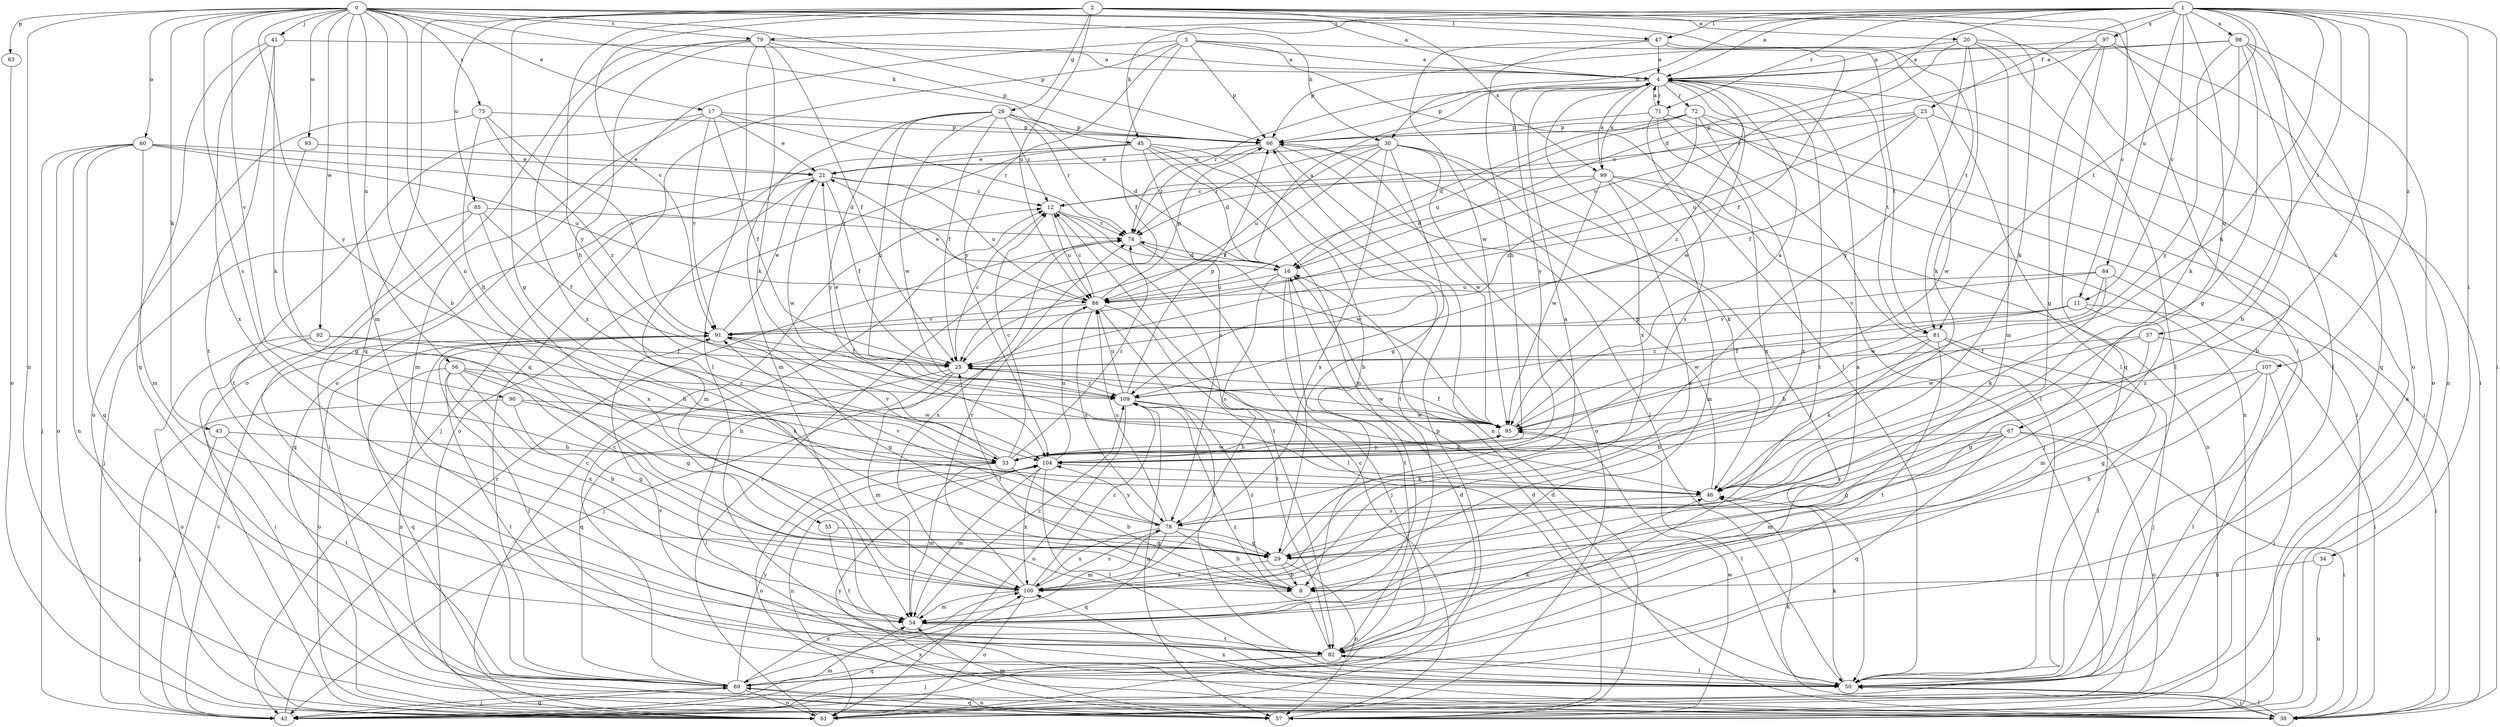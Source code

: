strict digraph  {
0;
1;
2;
3;
4;
8;
11;
12;
16;
17;
20;
21;
23;
25;
26;
29;
30;
33;
34;
37;
38;
41;
42;
43;
45;
46;
47;
50;
54;
55;
56;
57;
60;
61;
63;
66;
67;
69;
71;
72;
74;
75;
78;
79;
81;
82;
84;
85;
86;
90;
91;
92;
93;
95;
97;
98;
99;
100;
104;
107;
109;
0 -> 4  [label=a];
0 -> 8  [label=b];
0 -> 17  [label=e];
0 -> 30  [label=h];
0 -> 41  [label=j];
0 -> 43  [label=k];
0 -> 45  [label=k];
0 -> 47  [label=l];
0 -> 54  [label=m];
0 -> 55  [label=n];
0 -> 56  [label=n];
0 -> 57  [label=n];
0 -> 60  [label=o];
0 -> 63  [label=p];
0 -> 66  [label=p];
0 -> 75  [label=s];
0 -> 78  [label=s];
0 -> 79  [label=t];
0 -> 90  [label=v];
0 -> 92  [label=w];
0 -> 93  [label=w];
0 -> 104  [label=y];
1 -> 4  [label=a];
1 -> 11  [label=c];
1 -> 16  [label=d];
1 -> 23  [label=f];
1 -> 30  [label=h];
1 -> 33  [label=h];
1 -> 34  [label=i];
1 -> 37  [label=i];
1 -> 38  [label=i];
1 -> 45  [label=k];
1 -> 46  [label=k];
1 -> 47  [label=l];
1 -> 61  [label=o];
1 -> 67  [label=q];
1 -> 71  [label=r];
1 -> 79  [label=t];
1 -> 81  [label=t];
1 -> 84  [label=u];
1 -> 97  [label=x];
1 -> 98  [label=x];
1 -> 107  [label=z];
2 -> 11  [label=c];
2 -> 20  [label=e];
2 -> 26  [label=g];
2 -> 29  [label=g];
2 -> 46  [label=k];
2 -> 50  [label=l];
2 -> 69  [label=q];
2 -> 81  [label=t];
2 -> 85  [label=u];
2 -> 86  [label=u];
2 -> 91  [label=v];
2 -> 99  [label=x];
2 -> 104  [label=y];
3 -> 4  [label=a];
3 -> 25  [label=f];
3 -> 50  [label=l];
3 -> 61  [label=o];
3 -> 66  [label=p];
3 -> 69  [label=q];
3 -> 81  [label=t];
3 -> 104  [label=y];
4 -> 66  [label=p];
4 -> 71  [label=r];
4 -> 72  [label=r];
4 -> 74  [label=r];
4 -> 81  [label=t];
4 -> 82  [label=t];
4 -> 95  [label=w];
4 -> 99  [label=x];
4 -> 100  [label=x];
4 -> 104  [label=y];
4 -> 109  [label=z];
8 -> 25  [label=f];
8 -> 109  [label=z];
11 -> 38  [label=i];
11 -> 54  [label=m];
11 -> 91  [label=v];
11 -> 95  [label=w];
11 -> 109  [label=z];
12 -> 74  [label=r];
12 -> 82  [label=t];
12 -> 86  [label=u];
12 -> 95  [label=w];
16 -> 4  [label=a];
16 -> 42  [label=j];
16 -> 74  [label=r];
16 -> 78  [label=s];
16 -> 82  [label=t];
16 -> 86  [label=u];
17 -> 21  [label=e];
17 -> 25  [label=f];
17 -> 54  [label=m];
17 -> 66  [label=p];
17 -> 74  [label=r];
17 -> 82  [label=t];
17 -> 91  [label=v];
20 -> 4  [label=a];
20 -> 38  [label=i];
20 -> 46  [label=k];
20 -> 50  [label=l];
20 -> 54  [label=m];
20 -> 91  [label=v];
20 -> 104  [label=y];
21 -> 12  [label=c];
21 -> 25  [label=f];
21 -> 38  [label=i];
21 -> 54  [label=m];
21 -> 86  [label=u];
21 -> 95  [label=w];
23 -> 8  [label=b];
23 -> 12  [label=c];
23 -> 25  [label=f];
23 -> 66  [label=p];
23 -> 86  [label=u];
23 -> 95  [label=w];
25 -> 12  [label=c];
25 -> 38  [label=i];
25 -> 54  [label=m];
25 -> 69  [label=q];
25 -> 95  [label=w];
25 -> 109  [label=z];
26 -> 12  [label=c];
26 -> 16  [label=d];
26 -> 25  [label=f];
26 -> 54  [label=m];
26 -> 66  [label=p];
26 -> 74  [label=r];
26 -> 95  [label=w];
26 -> 104  [label=y];
26 -> 109  [label=z];
29 -> 4  [label=a];
29 -> 8  [label=b];
29 -> 57  [label=n];
29 -> 100  [label=x];
30 -> 21  [label=e];
30 -> 25  [label=f];
30 -> 29  [label=g];
30 -> 46  [label=k];
30 -> 50  [label=l];
30 -> 61  [label=o];
30 -> 74  [label=r];
30 -> 86  [label=u];
30 -> 100  [label=x];
33 -> 8  [label=b];
33 -> 12  [label=c];
33 -> 54  [label=m];
33 -> 61  [label=o];
33 -> 74  [label=r];
33 -> 91  [label=v];
33 -> 95  [label=w];
34 -> 8  [label=b];
34 -> 57  [label=n];
37 -> 25  [label=f];
37 -> 29  [label=g];
37 -> 38  [label=i];
37 -> 95  [label=w];
38 -> 16  [label=d];
38 -> 46  [label=k];
38 -> 50  [label=l];
38 -> 100  [label=x];
38 -> 104  [label=y];
41 -> 4  [label=a];
41 -> 46  [label=k];
41 -> 69  [label=q];
41 -> 82  [label=t];
41 -> 100  [label=x];
42 -> 54  [label=m];
42 -> 69  [label=q];
42 -> 74  [label=r];
42 -> 91  [label=v];
42 -> 100  [label=x];
43 -> 33  [label=h];
43 -> 42  [label=j];
43 -> 82  [label=t];
45 -> 8  [label=b];
45 -> 16  [label=d];
45 -> 21  [label=e];
45 -> 42  [label=j];
45 -> 54  [label=m];
45 -> 61  [label=o];
45 -> 78  [label=s];
45 -> 82  [label=t];
46 -> 66  [label=p];
46 -> 78  [label=s];
47 -> 4  [label=a];
47 -> 25  [label=f];
47 -> 33  [label=h];
47 -> 50  [label=l];
47 -> 95  [label=w];
50 -> 38  [label=i];
50 -> 46  [label=k];
50 -> 82  [label=t];
50 -> 91  [label=v];
54 -> 82  [label=t];
54 -> 109  [label=z];
55 -> 29  [label=g];
55 -> 82  [label=t];
56 -> 8  [label=b];
56 -> 29  [label=g];
56 -> 46  [label=k];
56 -> 50  [label=l];
56 -> 69  [label=q];
56 -> 100  [label=x];
56 -> 109  [label=z];
57 -> 4  [label=a];
57 -> 12  [label=c];
57 -> 16  [label=d];
57 -> 54  [label=m];
57 -> 69  [label=q];
57 -> 95  [label=w];
60 -> 16  [label=d];
60 -> 21  [label=e];
60 -> 42  [label=j];
60 -> 54  [label=m];
60 -> 57  [label=n];
60 -> 61  [label=o];
60 -> 69  [label=q];
60 -> 86  [label=u];
61 -> 12  [label=c];
61 -> 16  [label=d];
61 -> 66  [label=p];
61 -> 74  [label=r];
63 -> 61  [label=o];
66 -> 21  [label=e];
66 -> 50  [label=l];
66 -> 57  [label=n];
66 -> 74  [label=r];
66 -> 95  [label=w];
67 -> 29  [label=g];
67 -> 33  [label=h];
67 -> 38  [label=i];
67 -> 54  [label=m];
67 -> 61  [label=o];
67 -> 69  [label=q];
67 -> 78  [label=s];
69 -> 12  [label=c];
69 -> 42  [label=j];
69 -> 57  [label=n];
69 -> 61  [label=o];
69 -> 100  [label=x];
69 -> 104  [label=y];
71 -> 4  [label=a];
71 -> 38  [label=i];
71 -> 50  [label=l];
71 -> 66  [label=p];
71 -> 78  [label=s];
71 -> 100  [label=x];
72 -> 16  [label=d];
72 -> 38  [label=i];
72 -> 57  [label=n];
72 -> 66  [label=p];
72 -> 86  [label=u];
72 -> 100  [label=x];
72 -> 109  [label=z];
74 -> 16  [label=d];
74 -> 50  [label=l];
74 -> 100  [label=x];
75 -> 33  [label=h];
75 -> 61  [label=o];
75 -> 66  [label=p];
75 -> 91  [label=v];
75 -> 109  [label=z];
78 -> 8  [label=b];
78 -> 29  [label=g];
78 -> 54  [label=m];
78 -> 69  [label=q];
78 -> 86  [label=u];
78 -> 91  [label=v];
78 -> 100  [label=x];
78 -> 104  [label=y];
79 -> 4  [label=a];
79 -> 25  [label=f];
79 -> 33  [label=h];
79 -> 46  [label=k];
79 -> 50  [label=l];
79 -> 61  [label=o];
79 -> 66  [label=p];
79 -> 100  [label=x];
81 -> 25  [label=f];
81 -> 33  [label=h];
81 -> 42  [label=j];
81 -> 46  [label=k];
81 -> 50  [label=l];
81 -> 82  [label=t];
82 -> 4  [label=a];
82 -> 42  [label=j];
82 -> 46  [label=k];
82 -> 50  [label=l];
82 -> 69  [label=q];
82 -> 109  [label=z];
84 -> 46  [label=k];
84 -> 50  [label=l];
84 -> 86  [label=u];
84 -> 91  [label=v];
84 -> 95  [label=w];
85 -> 25  [label=f];
85 -> 42  [label=j];
85 -> 69  [label=q];
85 -> 74  [label=r];
85 -> 100  [label=x];
86 -> 12  [label=c];
86 -> 21  [label=e];
86 -> 42  [label=j];
86 -> 50  [label=l];
86 -> 66  [label=p];
86 -> 78  [label=s];
86 -> 82  [label=t];
86 -> 91  [label=v];
90 -> 29  [label=g];
90 -> 33  [label=h];
90 -> 42  [label=j];
90 -> 95  [label=w];
91 -> 21  [label=e];
91 -> 25  [label=f];
91 -> 29  [label=g];
91 -> 50  [label=l];
91 -> 57  [label=n];
91 -> 61  [label=o];
92 -> 25  [label=f];
92 -> 33  [label=h];
92 -> 38  [label=i];
92 -> 61  [label=o];
93 -> 21  [label=e];
93 -> 29  [label=g];
95 -> 4  [label=a];
95 -> 25  [label=f];
95 -> 33  [label=h];
95 -> 50  [label=l];
95 -> 104  [label=y];
97 -> 4  [label=a];
97 -> 29  [label=g];
97 -> 50  [label=l];
97 -> 57  [label=n];
97 -> 69  [label=q];
97 -> 74  [label=r];
98 -> 4  [label=a];
98 -> 8  [label=b];
98 -> 29  [label=g];
98 -> 46  [label=k];
98 -> 61  [label=o];
98 -> 66  [label=p];
98 -> 69  [label=q];
98 -> 104  [label=y];
99 -> 4  [label=a];
99 -> 12  [label=c];
99 -> 16  [label=d];
99 -> 42  [label=j];
99 -> 54  [label=m];
99 -> 57  [label=n];
99 -> 95  [label=w];
99 -> 100  [label=x];
100 -> 54  [label=m];
100 -> 61  [label=o];
100 -> 74  [label=r];
100 -> 78  [label=s];
100 -> 109  [label=z];
104 -> 46  [label=k];
104 -> 50  [label=l];
104 -> 54  [label=m];
104 -> 57  [label=n];
104 -> 86  [label=u];
104 -> 100  [label=x];
107 -> 8  [label=b];
107 -> 29  [label=g];
107 -> 42  [label=j];
107 -> 50  [label=l];
107 -> 109  [label=z];
109 -> 21  [label=e];
109 -> 46  [label=k];
109 -> 57  [label=n];
109 -> 61  [label=o];
109 -> 66  [label=p];
109 -> 86  [label=u];
109 -> 95  [label=w];
}
